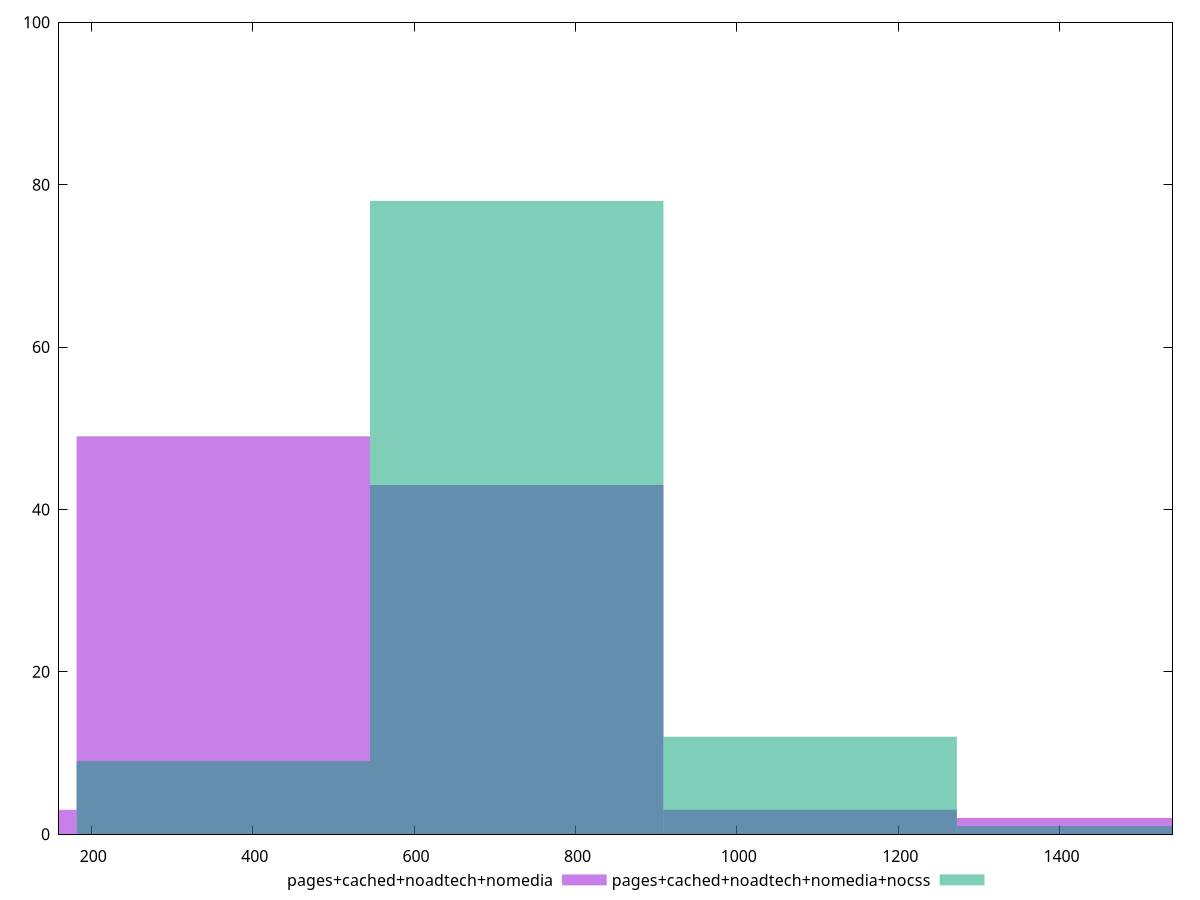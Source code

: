 reset

$pagesCachedNoadtechNomedia <<EOF
727.2768855571734 43
363.6384427785867 49
1090.91532833576 3
0 3
1454.5537711143468 2
EOF

$pagesCachedNoadtechNomediaNocss <<EOF
1090.91532833576 12
727.2768855571734 78
363.6384427785867 9
1454.5537711143468 1
EOF

set key outside below
set boxwidth 363.6384427785867
set xrange [160:1540]
set yrange [0:100]
set trange [0:100]
set style fill transparent solid 0.5 noborder
set terminal svg size 640, 500 enhanced background rgb 'white'
set output "report_00015_2021-02-09T16-11-33.973Z/uses-http2/comparison/histogram/3_vs_4.svg"

plot $pagesCachedNoadtechNomedia title "pages+cached+noadtech+nomedia" with boxes, \
     $pagesCachedNoadtechNomediaNocss title "pages+cached+noadtech+nomedia+nocss" with boxes

reset
